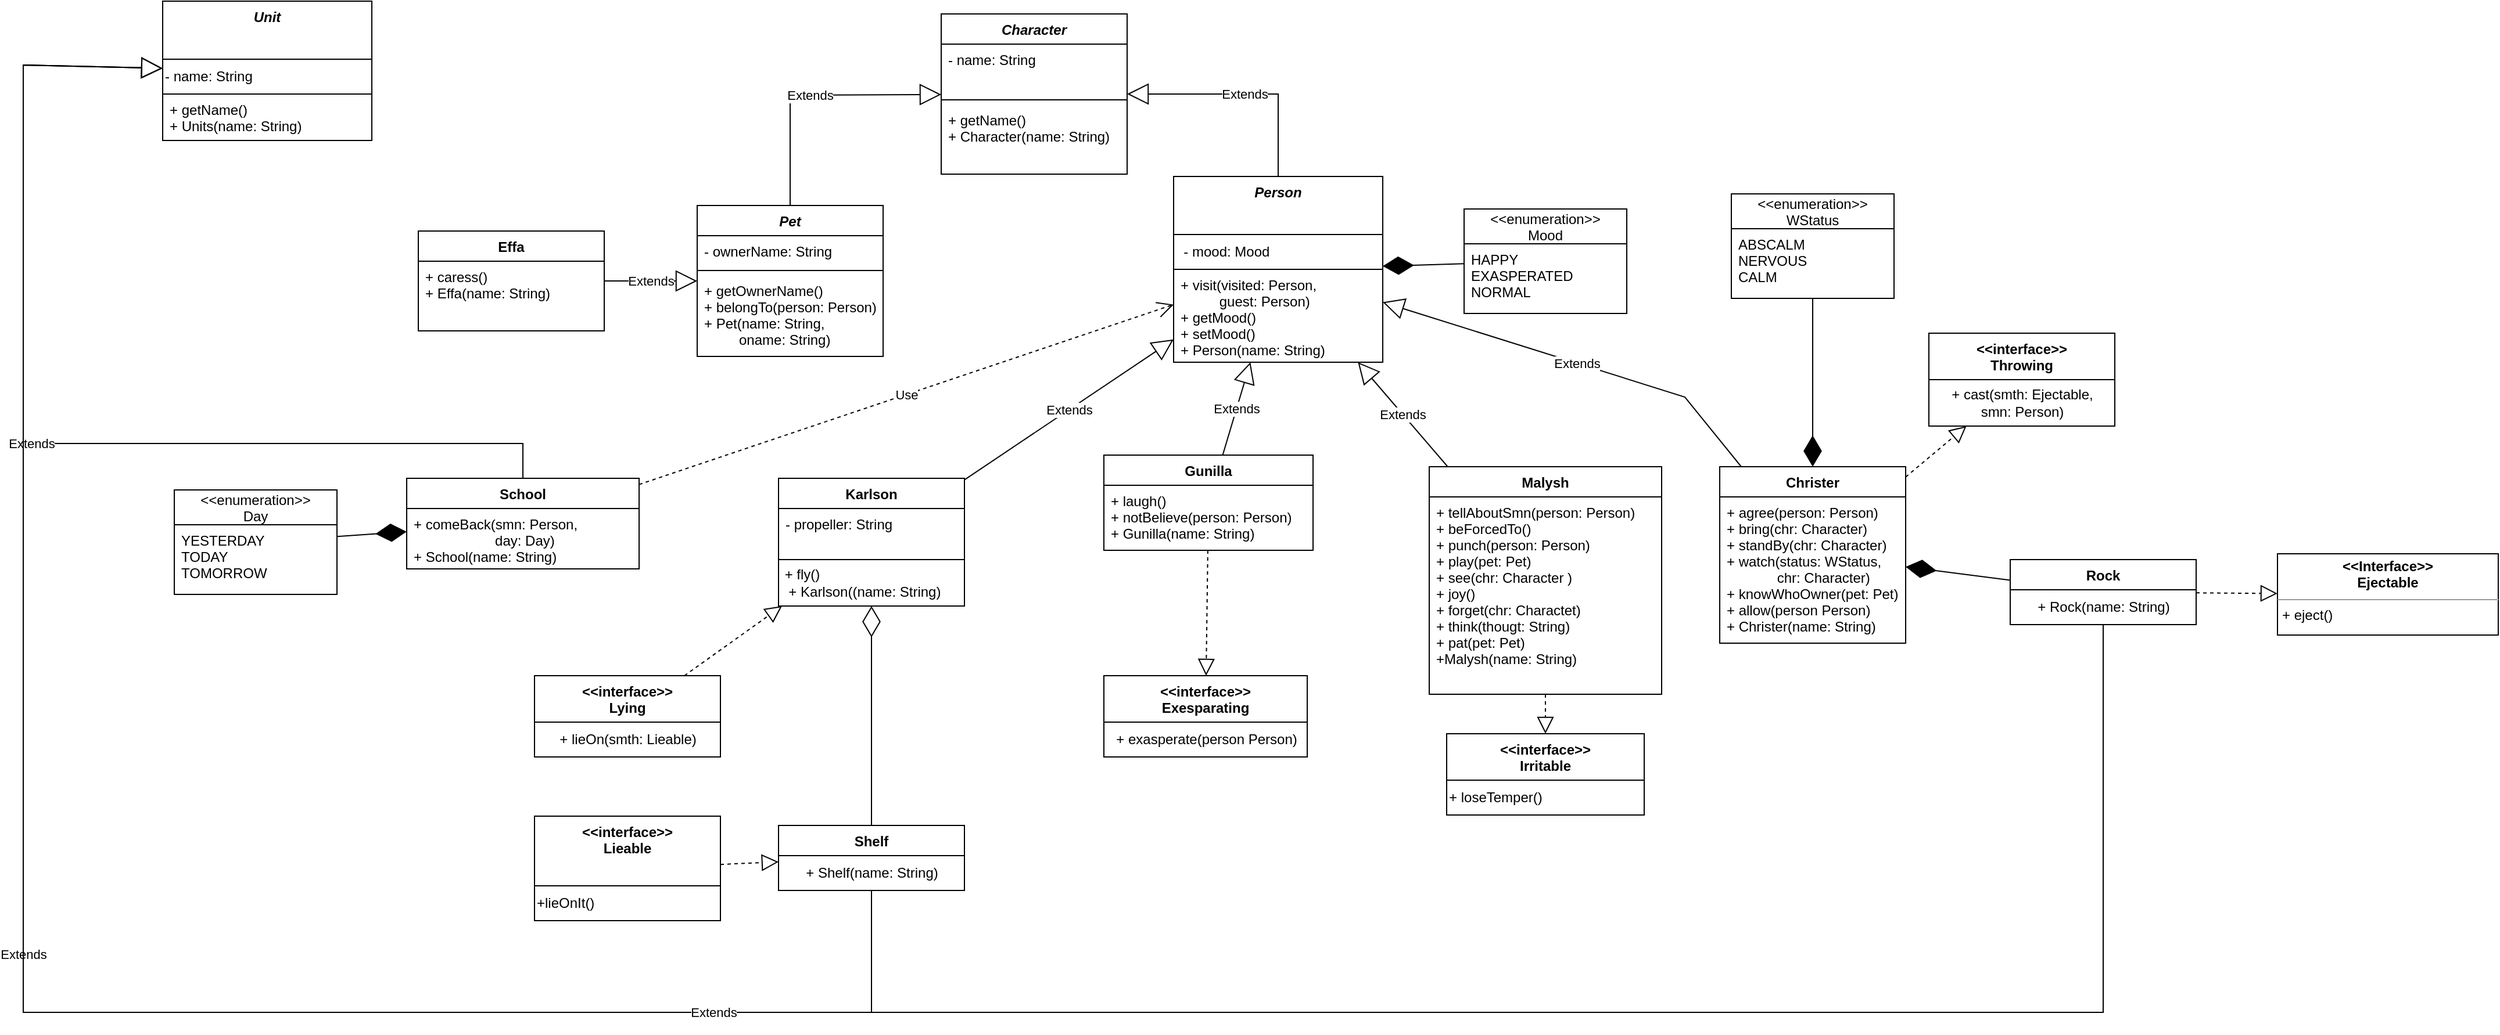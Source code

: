<mxfile version="20.6.0" type="device"><diagram id="C5RBs43oDa-KdzZeNtuy" name="Page-1"><mxGraphModel dx="2044" dy="557" grid="1" gridSize="10" guides="1" tooltips="1" connect="1" arrows="1" fold="1" page="1" pageScale="1" pageWidth="827" pageHeight="1169" math="0" shadow="0"><root><mxCell id="WIyWlLk6GJQsqaUBKTNV-0"/><mxCell id="WIyWlLk6GJQsqaUBKTNV-1" parent="WIyWlLk6GJQsqaUBKTNV-0"/><mxCell id="LyGrpAxlFLTjC1J1gwCy-34" value="Person" style="swimlane;fontStyle=3;align=center;verticalAlign=top;childLayout=stackLayout;horizontal=1;startSize=50;horizontalStack=0;resizeParent=1;resizeParentMax=0;resizeLast=0;collapsible=1;marginBottom=0;strokeColor=default;fontSize=12;" parent="WIyWlLk6GJQsqaUBKTNV-1" vertex="1"><mxGeometry x="210" y="450" width="180" height="160" as="geometry"/></mxCell><mxCell id="pjEBKqfjAvjFwdHiH-X7-26" value="&amp;nbsp; - mood: Mood" style="text;html=1;align=left;verticalAlign=middle;resizable=0;points=[];autosize=1;strokeColor=default;fillColor=none;" vertex="1" parent="LyGrpAxlFLTjC1J1gwCy-34"><mxGeometry y="50" width="180" height="30" as="geometry"/></mxCell><mxCell id="LyGrpAxlFLTjC1J1gwCy-37" value="+ visit(visited: Person,  &#10;          guest: Person)&#10;+ getMood()&#10;+ setMood()&#10;+ Person(name: String)" style="text;strokeColor=none;fillColor=none;align=left;verticalAlign=top;spacingLeft=4;spacingRight=4;overflow=hidden;rotatable=0;points=[[0,0.5],[1,0.5]];portConstraint=eastwest;fontSize=12;" parent="LyGrpAxlFLTjC1J1gwCy-34" vertex="1"><mxGeometry y="80" width="180" height="80" as="geometry"/></mxCell><mxCell id="LyGrpAxlFLTjC1J1gwCy-38" value="&lt;&lt;enumeration&gt;&gt;&#10;Mood" style="swimlane;fontStyle=0;childLayout=stackLayout;horizontal=1;startSize=30;fillColor=none;horizontalStack=0;resizeParent=1;resizeParentMax=0;resizeLast=0;collapsible=1;marginBottom=0;strokeColor=default;fontSize=12;" parent="WIyWlLk6GJQsqaUBKTNV-1" vertex="1"><mxGeometry x="460" y="478" width="140" height="90" as="geometry"/></mxCell><mxCell id="LyGrpAxlFLTjC1J1gwCy-39" value="HAPPY&#10;EXASPERATED&#10;NORMAL" style="text;strokeColor=none;fillColor=none;align=left;verticalAlign=top;spacingLeft=4;spacingRight=4;overflow=hidden;rotatable=0;points=[[0,0.5],[1,0.5]];portConstraint=eastwest;fontSize=12;" parent="LyGrpAxlFLTjC1J1gwCy-38" vertex="1"><mxGeometry y="30" width="140" height="60" as="geometry"/></mxCell><mxCell id="LyGrpAxlFLTjC1J1gwCy-43" value="Gunilla" style="swimlane;fontStyle=1;align=center;verticalAlign=top;childLayout=stackLayout;horizontal=1;startSize=26;horizontalStack=0;resizeParent=1;resizeParentMax=0;resizeLast=0;collapsible=1;marginBottom=0;strokeColor=default;fontSize=12;" parent="WIyWlLk6GJQsqaUBKTNV-1" vertex="1"><mxGeometry x="150" y="690" width="180" height="82" as="geometry"/></mxCell><mxCell id="LyGrpAxlFLTjC1J1gwCy-46" value="+ laugh()&#10;+ notBelieve(person: Person)&#10;+ Gunilla(name: String)" style="text;strokeColor=none;fillColor=none;align=left;verticalAlign=top;spacingLeft=4;spacingRight=4;overflow=hidden;rotatable=0;points=[[0,0.5],[1,0.5]];portConstraint=eastwest;fontSize=12;" parent="LyGrpAxlFLTjC1J1gwCy-43" vertex="1"><mxGeometry y="26" width="180" height="56" as="geometry"/></mxCell><mxCell id="LyGrpAxlFLTjC1J1gwCy-47" value="Malysh" style="swimlane;fontStyle=1;align=center;verticalAlign=top;childLayout=stackLayout;horizontal=1;startSize=26;horizontalStack=0;resizeParent=1;resizeParentMax=0;resizeLast=0;collapsible=1;marginBottom=0;strokeColor=default;fontSize=12;" parent="WIyWlLk6GJQsqaUBKTNV-1" vertex="1"><mxGeometry x="430" y="700" width="200" height="196" as="geometry"/></mxCell><mxCell id="LyGrpAxlFLTjC1J1gwCy-49" value="+ tellAboutSmn(person: Person)&#10;+ beForcedTo()&#10;+ punch(person: Person)&#10;+ play(pet: Pet)&#10;+ see(chr: Character )&#10;+ joy()&#10;+ forget(chr: Charactet)&#10;+ think(thougt: String)&#10;+ pat(pet: Pet)&#10;+Malysh(name: String)" style="text;strokeColor=none;fillColor=none;align=left;verticalAlign=top;spacingLeft=4;spacingRight=4;overflow=hidden;rotatable=0;points=[[0,0.5],[1,0.5]];portConstraint=eastwest;fontSize=12;" parent="LyGrpAxlFLTjC1J1gwCy-47" vertex="1"><mxGeometry y="26" width="200" height="170" as="geometry"/></mxCell><mxCell id="LyGrpAxlFLTjC1J1gwCy-50" value="Christer" style="swimlane;fontStyle=1;align=center;verticalAlign=top;childLayout=stackLayout;horizontal=1;startSize=26;horizontalStack=0;resizeParent=1;resizeParentMax=0;resizeLast=0;collapsible=1;marginBottom=0;strokeColor=default;fontSize=12;" parent="WIyWlLk6GJQsqaUBKTNV-1" vertex="1"><mxGeometry x="680" y="700" width="160" height="152" as="geometry"/></mxCell><mxCell id="LyGrpAxlFLTjC1J1gwCy-52" value="+ agree(person: Person)&#10;+ bring(chr: Character)&#10;+ standBy(chr: Character)&#10;+ watch(status: WStatus,&#10;             chr: Character)&#10;+ knowWhoOwner(pet: Pet)&#10;+ allow(person Person)&#10;+ Christer(name: String)" style="text;strokeColor=none;fillColor=none;align=left;verticalAlign=top;spacingLeft=4;spacingRight=4;overflow=hidden;rotatable=0;points=[[0,0.5],[1,0.5]];portConstraint=eastwest;fontSize=12;" parent="LyGrpAxlFLTjC1J1gwCy-50" vertex="1"><mxGeometry y="26" width="160" height="126" as="geometry"/></mxCell><mxCell id="LyGrpAxlFLTjC1J1gwCy-53" value="&lt;&lt;enumeration&gt;&gt;&#10;WStatus" style="swimlane;fontStyle=0;childLayout=stackLayout;horizontal=1;startSize=30;fillColor=none;horizontalStack=0;resizeParent=1;resizeParentMax=0;resizeLast=0;collapsible=1;marginBottom=0;strokeColor=default;fontSize=12;" parent="WIyWlLk6GJQsqaUBKTNV-1" vertex="1"><mxGeometry x="690" y="465" width="140" height="90" as="geometry"/></mxCell><mxCell id="LyGrpAxlFLTjC1J1gwCy-54" value="ABSCALM&#10;NERVOUS&#10;CALM" style="text;strokeColor=none;fillColor=none;align=left;verticalAlign=top;spacingLeft=4;spacingRight=4;overflow=hidden;rotatable=0;points=[[0,0.5],[1,0.5]];portConstraint=eastwest;fontSize=12;" parent="LyGrpAxlFLTjC1J1gwCy-53" vertex="1"><mxGeometry y="30" width="140" height="60" as="geometry"/></mxCell><mxCell id="LyGrpAxlFLTjC1J1gwCy-63" value="Karlson" style="swimlane;fontStyle=1;align=center;verticalAlign=top;childLayout=stackLayout;horizontal=1;startSize=26;horizontalStack=0;resizeParent=1;resizeParentMax=0;resizeLast=0;collapsible=1;marginBottom=0;strokeColor=default;fontSize=12;" parent="WIyWlLk6GJQsqaUBKTNV-1" vertex="1"><mxGeometry x="-130" y="710" width="160" height="110" as="geometry"/></mxCell><mxCell id="LyGrpAxlFLTjC1J1gwCy-64" value="- propeller: String" style="text;strokeColor=none;fillColor=none;align=left;verticalAlign=top;spacingLeft=4;spacingRight=4;overflow=hidden;rotatable=0;points=[[0,0.5],[1,0.5]];portConstraint=eastwest;fontSize=12;" parent="LyGrpAxlFLTjC1J1gwCy-63" vertex="1"><mxGeometry y="26" width="160" height="44" as="geometry"/></mxCell><mxCell id="pjEBKqfjAvjFwdHiH-X7-18" value="&amp;nbsp;+ fly()&lt;br&gt;&amp;nbsp; + Karlson((name: String)" style="text;html=1;align=left;verticalAlign=middle;resizable=0;points=[];autosize=1;strokeColor=default;fillColor=none;" vertex="1" parent="LyGrpAxlFLTjC1J1gwCy-63"><mxGeometry y="70" width="160" height="40" as="geometry"/></mxCell><mxCell id="LyGrpAxlFLTjC1J1gwCy-68" value="Effa" style="swimlane;fontStyle=1;align=center;verticalAlign=top;childLayout=stackLayout;horizontal=1;startSize=26;horizontalStack=0;resizeParent=1;resizeParentMax=0;resizeLast=0;collapsible=1;marginBottom=0;strokeColor=default;fontSize=12;" parent="WIyWlLk6GJQsqaUBKTNV-1" vertex="1"><mxGeometry x="-440" y="497" width="160" height="86" as="geometry"/></mxCell><mxCell id="LyGrpAxlFLTjC1J1gwCy-71" value="+ caress()&#10;+ Effa(name: String)" style="text;strokeColor=none;fillColor=none;align=left;verticalAlign=top;spacingLeft=4;spacingRight=4;overflow=hidden;rotatable=0;points=[[0,0.5],[1,0.5]];portConstraint=eastwest;fontSize=12;" parent="LyGrpAxlFLTjC1J1gwCy-68" vertex="1"><mxGeometry y="26" width="160" height="60" as="geometry"/></mxCell><mxCell id="LyGrpAxlFLTjC1J1gwCy-73" value="Rock" style="swimlane;fontStyle=1;align=center;verticalAlign=top;childLayout=stackLayout;horizontal=1;startSize=26;horizontalStack=0;resizeParent=1;resizeParentMax=0;resizeLast=0;collapsible=1;marginBottom=0;strokeColor=default;fontSize=12;" parent="WIyWlLk6GJQsqaUBKTNV-1" vertex="1"><mxGeometry x="930" y="780" width="160" height="56" as="geometry"/></mxCell><mxCell id="pjEBKqfjAvjFwdHiH-X7-65" value="+ Rock&lt;span style=&quot;text-align: left;&quot;&gt;(name: String)&lt;/span&gt;" style="text;html=1;align=center;verticalAlign=middle;resizable=0;points=[];autosize=1;strokeColor=default;fillColor=none;" vertex="1" parent="LyGrpAxlFLTjC1J1gwCy-73"><mxGeometry y="26" width="160" height="30" as="geometry"/></mxCell><mxCell id="LyGrpAxlFLTjC1J1gwCy-79" value="&lt;&lt;interface&gt;&gt;&#10;Throwing&#10;" style="swimlane;fontStyle=1;align=center;verticalAlign=top;childLayout=stackLayout;horizontal=1;startSize=40;horizontalStack=0;resizeParent=1;resizeParentMax=0;resizeLast=0;collapsible=1;marginBottom=0;strokeColor=default;fontSize=12;" parent="WIyWlLk6GJQsqaUBKTNV-1" vertex="1"><mxGeometry x="860" y="585" width="160" height="80" as="geometry"/></mxCell><mxCell id="pjEBKqfjAvjFwdHiH-X7-2" value="+ cast(smth: Ejectable, &lt;br&gt;smn: Person)" style="text;html=1;align=center;verticalAlign=middle;resizable=0;points=[];autosize=1;strokeColor=none;fillColor=none;" vertex="1" parent="LyGrpAxlFLTjC1J1gwCy-79"><mxGeometry y="40" width="160" height="40" as="geometry"/></mxCell><mxCell id="LyGrpAxlFLTjC1J1gwCy-84" value="Shelf" style="swimlane;fontStyle=1;align=center;verticalAlign=top;childLayout=stackLayout;horizontal=1;startSize=26;horizontalStack=0;resizeParent=1;resizeParentMax=0;resizeLast=0;collapsible=1;marginBottom=0;strokeColor=default;fontSize=12;rotation=0;" parent="WIyWlLk6GJQsqaUBKTNV-1" vertex="1"><mxGeometry x="-130" y="1009" width="160" height="56" as="geometry"/></mxCell><mxCell id="pjEBKqfjAvjFwdHiH-X7-64" value="+ Shelf(name: String)" style="text;html=1;align=center;verticalAlign=middle;resizable=0;points=[];autosize=1;strokeColor=default;fillColor=none;" vertex="1" parent="LyGrpAxlFLTjC1J1gwCy-84"><mxGeometry y="26" width="160" height="30" as="geometry"/></mxCell><mxCell id="LyGrpAxlFLTjC1J1gwCy-88" value="&lt;&lt;interface&gt;&gt;&#10;Lying" style="swimlane;fontStyle=1;align=center;verticalAlign=top;childLayout=stackLayout;horizontal=1;startSize=40;horizontalStack=0;resizeParent=1;resizeParentMax=0;resizeLast=0;collapsible=1;marginBottom=0;strokeColor=default;fontSize=12;" parent="WIyWlLk6GJQsqaUBKTNV-1" vertex="1"><mxGeometry x="-340" y="880" width="160" height="70" as="geometry"/></mxCell><mxCell id="pjEBKqfjAvjFwdHiH-X7-61" value="+ lieOn(smth: Lieable)" style="text;html=1;align=center;verticalAlign=middle;resizable=0;points=[];autosize=1;strokeColor=none;fillColor=none;" vertex="1" parent="LyGrpAxlFLTjC1J1gwCy-88"><mxGeometry y="40" width="160" height="30" as="geometry"/></mxCell><mxCell id="LyGrpAxlFLTjC1J1gwCy-116" value="School" style="swimlane;fontStyle=1;align=center;verticalAlign=top;childLayout=stackLayout;horizontal=1;startSize=26;horizontalStack=0;resizeParent=1;resizeParentMax=0;resizeLast=0;collapsible=1;marginBottom=0;strokeColor=default;fontSize=12;" parent="WIyWlLk6GJQsqaUBKTNV-1" vertex="1"><mxGeometry x="-450" y="710" width="200" height="78" as="geometry"/></mxCell><mxCell id="LyGrpAxlFLTjC1J1gwCy-119" value="+ comeBack(smn: Person, &#10;                     day: Day)&#10;+ School(name: String)&#10;" style="text;strokeColor=none;fillColor=none;align=left;verticalAlign=top;spacingLeft=4;spacingRight=4;overflow=hidden;rotatable=0;points=[[0,0.5],[1,0.5]];portConstraint=eastwest;fontSize=12;" parent="LyGrpAxlFLTjC1J1gwCy-116" vertex="1"><mxGeometry y="26" width="200" height="52" as="geometry"/></mxCell><mxCell id="pjEBKqfjAvjFwdHiH-X7-1" value="&lt;p style=&quot;margin:0px;margin-top:4px;text-align:center;&quot;&gt;&lt;b&gt;&amp;lt;&amp;lt;Interface&amp;gt;&amp;gt;&lt;br&gt;Ejectable&lt;/b&gt;&lt;/p&gt;&lt;hr size=&quot;1&quot;&gt;&lt;p style=&quot;margin:0px;margin-left:4px;&quot;&gt;+ eject()&lt;b&gt;&lt;br&gt;&lt;/b&gt;&lt;/p&gt;&lt;p style=&quot;margin:0px;margin-left:4px;&quot;&gt;&lt;b&gt;&lt;br&gt;&lt;/b&gt;&lt;/p&gt;&lt;p style=&quot;margin:0px;margin-left:4px;&quot;&gt;&lt;b&gt;&lt;br&gt;&lt;/b&gt;&lt;/p&gt;&lt;p style=&quot;margin:0px;margin-left:4px;&quot;&gt;&lt;br&gt;&lt;/p&gt;" style="verticalAlign=top;align=left;overflow=fill;fontSize=12;fontFamily=Helvetica;html=1;shadow=0;glass=0;sketch=0;strokeColor=default;gradientColor=none;" vertex="1" parent="WIyWlLk6GJQsqaUBKTNV-1"><mxGeometry x="1160" y="775" width="190" height="70" as="geometry"/></mxCell><mxCell id="pjEBKqfjAvjFwdHiH-X7-3" value="Pet" style="swimlane;fontStyle=3;align=center;verticalAlign=top;childLayout=stackLayout;horizontal=1;startSize=26;horizontalStack=0;resizeParent=1;resizeParentMax=0;resizeLast=0;collapsible=1;marginBottom=0;strokeColor=default;fontSize=12;" vertex="1" parent="WIyWlLk6GJQsqaUBKTNV-1"><mxGeometry x="-200" y="475" width="160" height="130" as="geometry"/></mxCell><mxCell id="pjEBKqfjAvjFwdHiH-X7-4" value="- ownerName: String" style="text;strokeColor=none;fillColor=none;align=left;verticalAlign=top;spacingLeft=4;spacingRight=4;overflow=hidden;rotatable=0;points=[[0,0.5],[1,0.5]];portConstraint=eastwest;fontSize=12;" vertex="1" parent="pjEBKqfjAvjFwdHiH-X7-3"><mxGeometry y="26" width="160" height="26" as="geometry"/></mxCell><mxCell id="pjEBKqfjAvjFwdHiH-X7-5" value="" style="line;strokeWidth=1;fillColor=none;align=left;verticalAlign=middle;spacingTop=-1;spacingLeft=3;spacingRight=3;rotatable=0;labelPosition=right;points=[];portConstraint=eastwest;strokeColor=inherit;fontSize=12;" vertex="1" parent="pjEBKqfjAvjFwdHiH-X7-3"><mxGeometry y="52" width="160" height="8" as="geometry"/></mxCell><mxCell id="pjEBKqfjAvjFwdHiH-X7-6" value="+ getOwnerName()&#10;+ belongTo(person: Person)&#10;+ Pet(name: String, &#10;         oname: String)" style="text;strokeColor=none;fillColor=none;align=left;verticalAlign=top;spacingLeft=4;spacingRight=4;overflow=hidden;rotatable=0;points=[[0,0.5],[1,0.5]];portConstraint=eastwest;fontSize=12;" vertex="1" parent="pjEBKqfjAvjFwdHiH-X7-3"><mxGeometry y="60" width="160" height="70" as="geometry"/></mxCell><mxCell id="pjEBKqfjAvjFwdHiH-X7-7" value="Character" style="swimlane;fontStyle=3;align=center;verticalAlign=top;childLayout=stackLayout;horizontal=1;startSize=26;horizontalStack=0;resizeParent=1;resizeParentMax=0;resizeLast=0;collapsible=1;marginBottom=0;strokeColor=default;fontSize=12;" vertex="1" parent="WIyWlLk6GJQsqaUBKTNV-1"><mxGeometry x="10" y="310" width="160" height="138" as="geometry"/></mxCell><mxCell id="pjEBKqfjAvjFwdHiH-X7-8" value="- name: String&#10;" style="text;strokeColor=none;fillColor=none;align=left;verticalAlign=top;spacingLeft=4;spacingRight=4;overflow=hidden;rotatable=0;points=[[0,0.5],[1,0.5]];portConstraint=eastwest;fontSize=12;" vertex="1" parent="pjEBKqfjAvjFwdHiH-X7-7"><mxGeometry y="26" width="160" height="44" as="geometry"/></mxCell><mxCell id="pjEBKqfjAvjFwdHiH-X7-9" value="" style="line;strokeWidth=1;fillColor=none;align=left;verticalAlign=middle;spacingTop=-1;spacingLeft=3;spacingRight=3;rotatable=0;labelPosition=right;points=[];portConstraint=eastwest;strokeColor=inherit;fontSize=12;" vertex="1" parent="pjEBKqfjAvjFwdHiH-X7-7"><mxGeometry y="70" width="160" height="8" as="geometry"/></mxCell><mxCell id="pjEBKqfjAvjFwdHiH-X7-10" value="+ getName()&#10;+ Character(name: String)" style="text;strokeColor=none;fillColor=none;align=left;verticalAlign=top;spacingLeft=4;spacingRight=4;overflow=hidden;rotatable=0;points=[[0,0.5],[1,0.5]];portConstraint=eastwest;fontSize=12;" vertex="1" parent="pjEBKqfjAvjFwdHiH-X7-7"><mxGeometry y="78" width="160" height="60" as="geometry"/></mxCell><mxCell id="pjEBKqfjAvjFwdHiH-X7-22" value="&lt;&lt;interface&gt;&gt;&#10;Exesparating&#10;" style="swimlane;fontStyle=1;align=center;verticalAlign=top;childLayout=stackLayout;horizontal=1;startSize=40;horizontalStack=0;resizeParent=1;resizeParentMax=0;resizeLast=0;collapsible=1;marginBottom=0;strokeColor=default;fontSize=12;" vertex="1" parent="WIyWlLk6GJQsqaUBKTNV-1"><mxGeometry x="150" y="880" width="175" height="70" as="geometry"/></mxCell><mxCell id="pjEBKqfjAvjFwdHiH-X7-23" value="&lt;span style=&quot;text-align: left;&quot;&gt;+ exasperate(person Person)&lt;/span&gt;" style="text;html=1;align=center;verticalAlign=middle;resizable=0;points=[];autosize=1;strokeColor=none;fillColor=none;" vertex="1" parent="pjEBKqfjAvjFwdHiH-X7-22"><mxGeometry y="40" width="175" height="30" as="geometry"/></mxCell><mxCell id="pjEBKqfjAvjFwdHiH-X7-29" value="&lt;&lt;interface&gt;&gt;&#10;Irritable&#10;" style="swimlane;fontStyle=1;align=center;verticalAlign=top;childLayout=stackLayout;horizontal=1;startSize=40;horizontalStack=0;resizeParent=1;resizeParentMax=0;resizeLast=0;collapsible=1;marginBottom=0;strokeColor=default;fontSize=12;" vertex="1" parent="WIyWlLk6GJQsqaUBKTNV-1"><mxGeometry x="445" y="930" width="170" height="70" as="geometry"/></mxCell><mxCell id="pjEBKqfjAvjFwdHiH-X7-30" value="&lt;span style=&quot;&quot;&gt;+ l&lt;/span&gt;oseTemper()" style="text;html=1;align=left;verticalAlign=middle;resizable=0;points=[];autosize=1;strokeColor=none;fillColor=none;" vertex="1" parent="pjEBKqfjAvjFwdHiH-X7-29"><mxGeometry y="40" width="170" height="30" as="geometry"/></mxCell><mxCell id="pjEBKqfjAvjFwdHiH-X7-31" value="" style="endArrow=block;dashed=1;endFill=0;endSize=12;html=1;rounded=0;" edge="1" parent="WIyWlLk6GJQsqaUBKTNV-1" source="LyGrpAxlFLTjC1J1gwCy-43" target="pjEBKqfjAvjFwdHiH-X7-22"><mxGeometry width="160" relative="1" as="geometry"><mxPoint x="270" y="820" as="sourcePoint"/><mxPoint x="430" y="820" as="targetPoint"/></mxGeometry></mxCell><mxCell id="pjEBKqfjAvjFwdHiH-X7-32" value="" style="endArrow=block;dashed=1;endFill=0;endSize=12;html=1;rounded=0;" edge="1" parent="WIyWlLk6GJQsqaUBKTNV-1" source="LyGrpAxlFLTjC1J1gwCy-47" target="pjEBKqfjAvjFwdHiH-X7-29"><mxGeometry width="160" relative="1" as="geometry"><mxPoint x="248.75" y="790" as="sourcePoint"/><mxPoint x="245.972" y="890" as="targetPoint"/></mxGeometry></mxCell><mxCell id="pjEBKqfjAvjFwdHiH-X7-33" value="" style="endArrow=diamondThin;endFill=1;endSize=24;html=1;rounded=0;" edge="1" parent="WIyWlLk6GJQsqaUBKTNV-1" source="LyGrpAxlFLTjC1J1gwCy-38" target="LyGrpAxlFLTjC1J1gwCy-34"><mxGeometry width="160" relative="1" as="geometry"><mxPoint x="480" y="390" as="sourcePoint"/><mxPoint x="450" y="460" as="targetPoint"/></mxGeometry></mxCell><mxCell id="pjEBKqfjAvjFwdHiH-X7-34" value="Extends" style="endArrow=block;endSize=16;endFill=0;html=1;rounded=0;" edge="1" parent="WIyWlLk6GJQsqaUBKTNV-1" source="LyGrpAxlFLTjC1J1gwCy-34" target="pjEBKqfjAvjFwdHiH-X7-7"><mxGeometry width="160" relative="1" as="geometry"><mxPoint x="320" y="450" as="sourcePoint"/><mxPoint x="480" y="450" as="targetPoint"/><Array as="points"><mxPoint x="300" y="379"/></Array></mxGeometry></mxCell><mxCell id="pjEBKqfjAvjFwdHiH-X7-35" value="Extends" style="endArrow=block;endSize=16;endFill=0;html=1;rounded=0;" edge="1" parent="WIyWlLk6GJQsqaUBKTNV-1" source="pjEBKqfjAvjFwdHiH-X7-3" target="pjEBKqfjAvjFwdHiH-X7-7"><mxGeometry width="160" relative="1" as="geometry"><mxPoint x="310.0" y="460" as="sourcePoint"/><mxPoint x="180.0" y="389" as="targetPoint"/><Array as="points"><mxPoint x="-120" y="380"/></Array></mxGeometry></mxCell><mxCell id="pjEBKqfjAvjFwdHiH-X7-36" value="Extends" style="endArrow=block;endSize=16;endFill=0;html=1;rounded=0;" edge="1" parent="WIyWlLk6GJQsqaUBKTNV-1" source="LyGrpAxlFLTjC1J1gwCy-43" target="LyGrpAxlFLTjC1J1gwCy-34"><mxGeometry width="160" relative="1" as="geometry"><mxPoint x="280" y="630" as="sourcePoint"/><mxPoint x="440" y="630" as="targetPoint"/></mxGeometry></mxCell><mxCell id="pjEBKqfjAvjFwdHiH-X7-37" value="Extends" style="endArrow=block;endSize=16;endFill=0;html=1;rounded=0;" edge="1" parent="WIyWlLk6GJQsqaUBKTNV-1" source="LyGrpAxlFLTjC1J1gwCy-63" target="LyGrpAxlFLTjC1J1gwCy-34"><mxGeometry width="160" relative="1" as="geometry"><mxPoint x="290.0" y="640" as="sourcePoint"/><mxPoint x="450" y="640" as="targetPoint"/></mxGeometry></mxCell><mxCell id="pjEBKqfjAvjFwdHiH-X7-38" value="Extends" style="endArrow=block;endSize=16;endFill=0;html=1;rounded=0;" edge="1" parent="WIyWlLk6GJQsqaUBKTNV-1" source="LyGrpAxlFLTjC1J1gwCy-47" target="LyGrpAxlFLTjC1J1gwCy-34"><mxGeometry width="160" relative="1" as="geometry"><mxPoint x="300.0" y="650" as="sourcePoint"/><mxPoint x="460" y="650" as="targetPoint"/></mxGeometry></mxCell><mxCell id="pjEBKqfjAvjFwdHiH-X7-39" value="Extends" style="endArrow=block;endSize=16;endFill=0;html=1;rounded=0;" edge="1" parent="WIyWlLk6GJQsqaUBKTNV-1" source="LyGrpAxlFLTjC1J1gwCy-50" target="LyGrpAxlFLTjC1J1gwCy-34"><mxGeometry width="160" relative="1" as="geometry"><mxPoint x="310.0" y="660" as="sourcePoint"/><mxPoint x="400" y="520" as="targetPoint"/><Array as="points"><mxPoint x="650" y="640"/></Array></mxGeometry></mxCell><mxCell id="pjEBKqfjAvjFwdHiH-X7-40" value="&lt;&lt;enumeration&gt;&gt;&#10;Day" style="swimlane;fontStyle=0;childLayout=stackLayout;horizontal=1;startSize=30;fillColor=none;horizontalStack=0;resizeParent=1;resizeParentMax=0;resizeLast=0;collapsible=1;marginBottom=0;strokeColor=default;fontSize=12;" vertex="1" parent="WIyWlLk6GJQsqaUBKTNV-1"><mxGeometry x="-650" y="720" width="140" height="90" as="geometry"/></mxCell><mxCell id="pjEBKqfjAvjFwdHiH-X7-41" value="YESTERDAY&#10;TODAY&#10;TOMORROW" style="text;strokeColor=none;fillColor=none;align=left;verticalAlign=top;spacingLeft=4;spacingRight=4;overflow=hidden;rotatable=0;points=[[0,0.5],[1,0.5]];portConstraint=eastwest;fontSize=12;" vertex="1" parent="pjEBKqfjAvjFwdHiH-X7-40"><mxGeometry y="30" width="140" height="60" as="geometry"/></mxCell><mxCell id="pjEBKqfjAvjFwdHiH-X7-42" value="" style="endArrow=diamondThin;endFill=1;endSize=24;html=1;rounded=0;" edge="1" parent="WIyWlLk6GJQsqaUBKTNV-1" source="pjEBKqfjAvjFwdHiH-X7-40" target="LyGrpAxlFLTjC1J1gwCy-116"><mxGeometry width="160" relative="1" as="geometry"><mxPoint x="170" y="313" as="sourcePoint"/><mxPoint x="100" y="313" as="targetPoint"/></mxGeometry></mxCell><mxCell id="pjEBKqfjAvjFwdHiH-X7-49" value="Use" style="endArrow=open;endSize=12;dashed=1;html=1;rounded=0;" edge="1" parent="WIyWlLk6GJQsqaUBKTNV-1" source="LyGrpAxlFLTjC1J1gwCy-116" target="LyGrpAxlFLTjC1J1gwCy-34"><mxGeometry width="160" relative="1" as="geometry"><mxPoint x="-110" y="720" as="sourcePoint"/><mxPoint x="50" y="720" as="targetPoint"/></mxGeometry></mxCell><mxCell id="pjEBKqfjAvjFwdHiH-X7-50" value="" style="endArrow=block;dashed=1;endFill=0;endSize=12;html=1;rounded=0;" edge="1" parent="WIyWlLk6GJQsqaUBKTNV-1" source="LyGrpAxlFLTjC1J1gwCy-50" target="LyGrpAxlFLTjC1J1gwCy-79"><mxGeometry width="160" relative="1" as="geometry"><mxPoint x="700" y="800" as="sourcePoint"/><mxPoint x="860" y="800" as="targetPoint"/></mxGeometry></mxCell><mxCell id="pjEBKqfjAvjFwdHiH-X7-51" value="" style="endArrow=block;dashed=1;endFill=0;endSize=12;html=1;rounded=0;" edge="1" parent="WIyWlLk6GJQsqaUBKTNV-1" source="LyGrpAxlFLTjC1J1gwCy-73" target="pjEBKqfjAvjFwdHiH-X7-1"><mxGeometry width="160" relative="1" as="geometry"><mxPoint x="905" y="1009.545" as="sourcePoint"/><mxPoint x="965" y="1005.455" as="targetPoint"/></mxGeometry></mxCell><mxCell id="pjEBKqfjAvjFwdHiH-X7-54" value="Extends" style="endArrow=block;endSize=16;endFill=0;html=1;rounded=0;" edge="1" parent="WIyWlLk6GJQsqaUBKTNV-1" source="LyGrpAxlFLTjC1J1gwCy-68" target="pjEBKqfjAvjFwdHiH-X7-3"><mxGeometry width="160" relative="1" as="geometry"><mxPoint x="-110" y="475" as="sourcePoint"/><mxPoint x="20" y="389.381" as="targetPoint"/><Array as="points"/></mxGeometry></mxCell><mxCell id="pjEBKqfjAvjFwdHiH-X7-55" value="" style="endArrow=block;dashed=1;endFill=0;endSize=12;html=1;rounded=0;" edge="1" parent="WIyWlLk6GJQsqaUBKTNV-1" source="LyGrpAxlFLTjC1J1gwCy-88" target="LyGrpAxlFLTjC1J1gwCy-63"><mxGeometry width="160" relative="1" as="geometry"><mxPoint x="248.75" y="790" as="sourcePoint"/><mxPoint x="245.972" y="890" as="targetPoint"/></mxGeometry></mxCell><mxCell id="pjEBKqfjAvjFwdHiH-X7-58" value="&lt;&lt;interface&gt;&gt;&#10;Lieable" style="swimlane;fontStyle=1;align=center;verticalAlign=top;childLayout=stackLayout;horizontal=1;startSize=60;horizontalStack=0;resizeParent=1;resizeParentMax=0;resizeLast=0;collapsible=1;marginBottom=0;strokeColor=default;fontSize=12;" vertex="1" parent="WIyWlLk6GJQsqaUBKTNV-1"><mxGeometry x="-340" y="1001" width="160" height="90" as="geometry"/></mxCell><mxCell id="pjEBKqfjAvjFwdHiH-X7-60" value="&lt;span style=&quot;&quot;&gt;+lieOnIt()&lt;/span&gt;" style="text;html=1;align=left;verticalAlign=middle;resizable=0;points=[];autosize=1;strokeColor=none;fillColor=none;" vertex="1" parent="pjEBKqfjAvjFwdHiH-X7-58"><mxGeometry y="60" width="160" height="30" as="geometry"/></mxCell><mxCell id="pjEBKqfjAvjFwdHiH-X7-59" value="" style="endArrow=block;dashed=1;endFill=0;endSize=12;html=1;rounded=0;" edge="1" parent="WIyWlLk6GJQsqaUBKTNV-1" source="pjEBKqfjAvjFwdHiH-X7-58" target="LyGrpAxlFLTjC1J1gwCy-84"><mxGeometry width="160" relative="1" as="geometry"><mxPoint x="-218.966" y="943" as="sourcePoint"/><mxPoint x="-91.724" y="820" as="targetPoint"/></mxGeometry></mxCell><mxCell id="pjEBKqfjAvjFwdHiH-X7-63" value="" style="endArrow=diamondThin;endFill=1;endSize=24;html=1;rounded=0;" edge="1" parent="WIyWlLk6GJQsqaUBKTNV-1" source="LyGrpAxlFLTjC1J1gwCy-53" target="LyGrpAxlFLTjC1J1gwCy-50"><mxGeometry width="160" relative="1" as="geometry"><mxPoint x="470.0" y="533" as="sourcePoint"/><mxPoint x="400.0" y="533" as="targetPoint"/></mxGeometry></mxCell><mxCell id="pjEBKqfjAvjFwdHiH-X7-66" value="Unit" style="swimlane;fontStyle=3;align=center;verticalAlign=top;childLayout=stackLayout;horizontal=1;startSize=50;horizontalStack=0;resizeParent=1;resizeParentMax=0;resizeLast=0;collapsible=1;marginBottom=0;strokeColor=default;fontSize=12;" vertex="1" parent="WIyWlLk6GJQsqaUBKTNV-1"><mxGeometry x="-660" y="299" width="180" height="120" as="geometry"/></mxCell><mxCell id="pjEBKqfjAvjFwdHiH-X7-67" value="- name: String" style="text;html=1;align=left;verticalAlign=middle;resizable=0;points=[];autosize=1;strokeColor=default;fillColor=none;" vertex="1" parent="pjEBKqfjAvjFwdHiH-X7-66"><mxGeometry y="50" width="180" height="30" as="geometry"/></mxCell><mxCell id="pjEBKqfjAvjFwdHiH-X7-68" value="+ getName()&#10;+ Units(name: String)" style="text;strokeColor=none;fillColor=none;align=left;verticalAlign=top;spacingLeft=4;spacingRight=4;overflow=hidden;rotatable=0;points=[[0,0.5],[1,0.5]];portConstraint=eastwest;fontSize=12;" vertex="1" parent="pjEBKqfjAvjFwdHiH-X7-66"><mxGeometry y="80" width="180" height="40" as="geometry"/></mxCell><mxCell id="pjEBKqfjAvjFwdHiH-X7-69" value="Extends" style="endArrow=block;endSize=16;endFill=0;html=1;rounded=0;" edge="1" parent="WIyWlLk6GJQsqaUBKTNV-1" source="LyGrpAxlFLTjC1J1gwCy-116" target="pjEBKqfjAvjFwdHiH-X7-66"><mxGeometry width="160" relative="1" as="geometry"><mxPoint x="-280" y="551.8" as="sourcePoint"/><mxPoint x="-190" y="548.2" as="targetPoint"/><Array as="points"><mxPoint x="-350" y="680"/><mxPoint x="-780" y="680"/><mxPoint x="-780" y="354"/></Array></mxGeometry></mxCell><mxCell id="pjEBKqfjAvjFwdHiH-X7-70" value="Extends" style="endArrow=block;endSize=16;endFill=0;html=1;rounded=0;" edge="1" parent="WIyWlLk6GJQsqaUBKTNV-1" source="LyGrpAxlFLTjC1J1gwCy-84" target="pjEBKqfjAvjFwdHiH-X7-66"><mxGeometry width="160" relative="1" as="geometry"><mxPoint x="-270" y="561.8" as="sourcePoint"/><mxPoint x="-180" y="558.2" as="targetPoint"/><Array as="points"><mxPoint x="-50" y="1170"/><mxPoint x="-780" y="1170"/><mxPoint x="-780" y="354"/></Array></mxGeometry></mxCell><mxCell id="pjEBKqfjAvjFwdHiH-X7-72" value="Extends" style="endArrow=block;endSize=16;endFill=0;html=1;rounded=0;" edge="1" parent="WIyWlLk6GJQsqaUBKTNV-1" source="LyGrpAxlFLTjC1J1gwCy-73" target="pjEBKqfjAvjFwdHiH-X7-66"><mxGeometry width="160" relative="1" as="geometry"><mxPoint x="40" y="721.286" as="sourcePoint"/><mxPoint x="-730" y="570" as="targetPoint"/><Array as="points"><mxPoint x="1010" y="1170"/><mxPoint x="-780" y="1170"/><mxPoint x="-780" y="354"/></Array></mxGeometry></mxCell><mxCell id="pjEBKqfjAvjFwdHiH-X7-82" value="" style="endArrow=diamondThin;endFill=1;endSize=24;html=1;rounded=0;" edge="1" parent="WIyWlLk6GJQsqaUBKTNV-1" source="LyGrpAxlFLTjC1J1gwCy-73" target="LyGrpAxlFLTjC1J1gwCy-50"><mxGeometry width="160" relative="1" as="geometry"><mxPoint x="770" y="565" as="sourcePoint"/><mxPoint x="770" y="710" as="targetPoint"/></mxGeometry></mxCell><mxCell id="pjEBKqfjAvjFwdHiH-X7-83" value="" style="endArrow=diamondThin;endFill=0;endSize=24;html=1;rounded=0;" edge="1" parent="WIyWlLk6GJQsqaUBKTNV-1" source="LyGrpAxlFLTjC1J1gwCy-84" target="LyGrpAxlFLTjC1J1gwCy-63"><mxGeometry width="160" relative="1" as="geometry"><mxPoint x="110" y="860" as="sourcePoint"/><mxPoint x="270" y="860" as="targetPoint"/></mxGeometry></mxCell></root></mxGraphModel></diagram></mxfile>